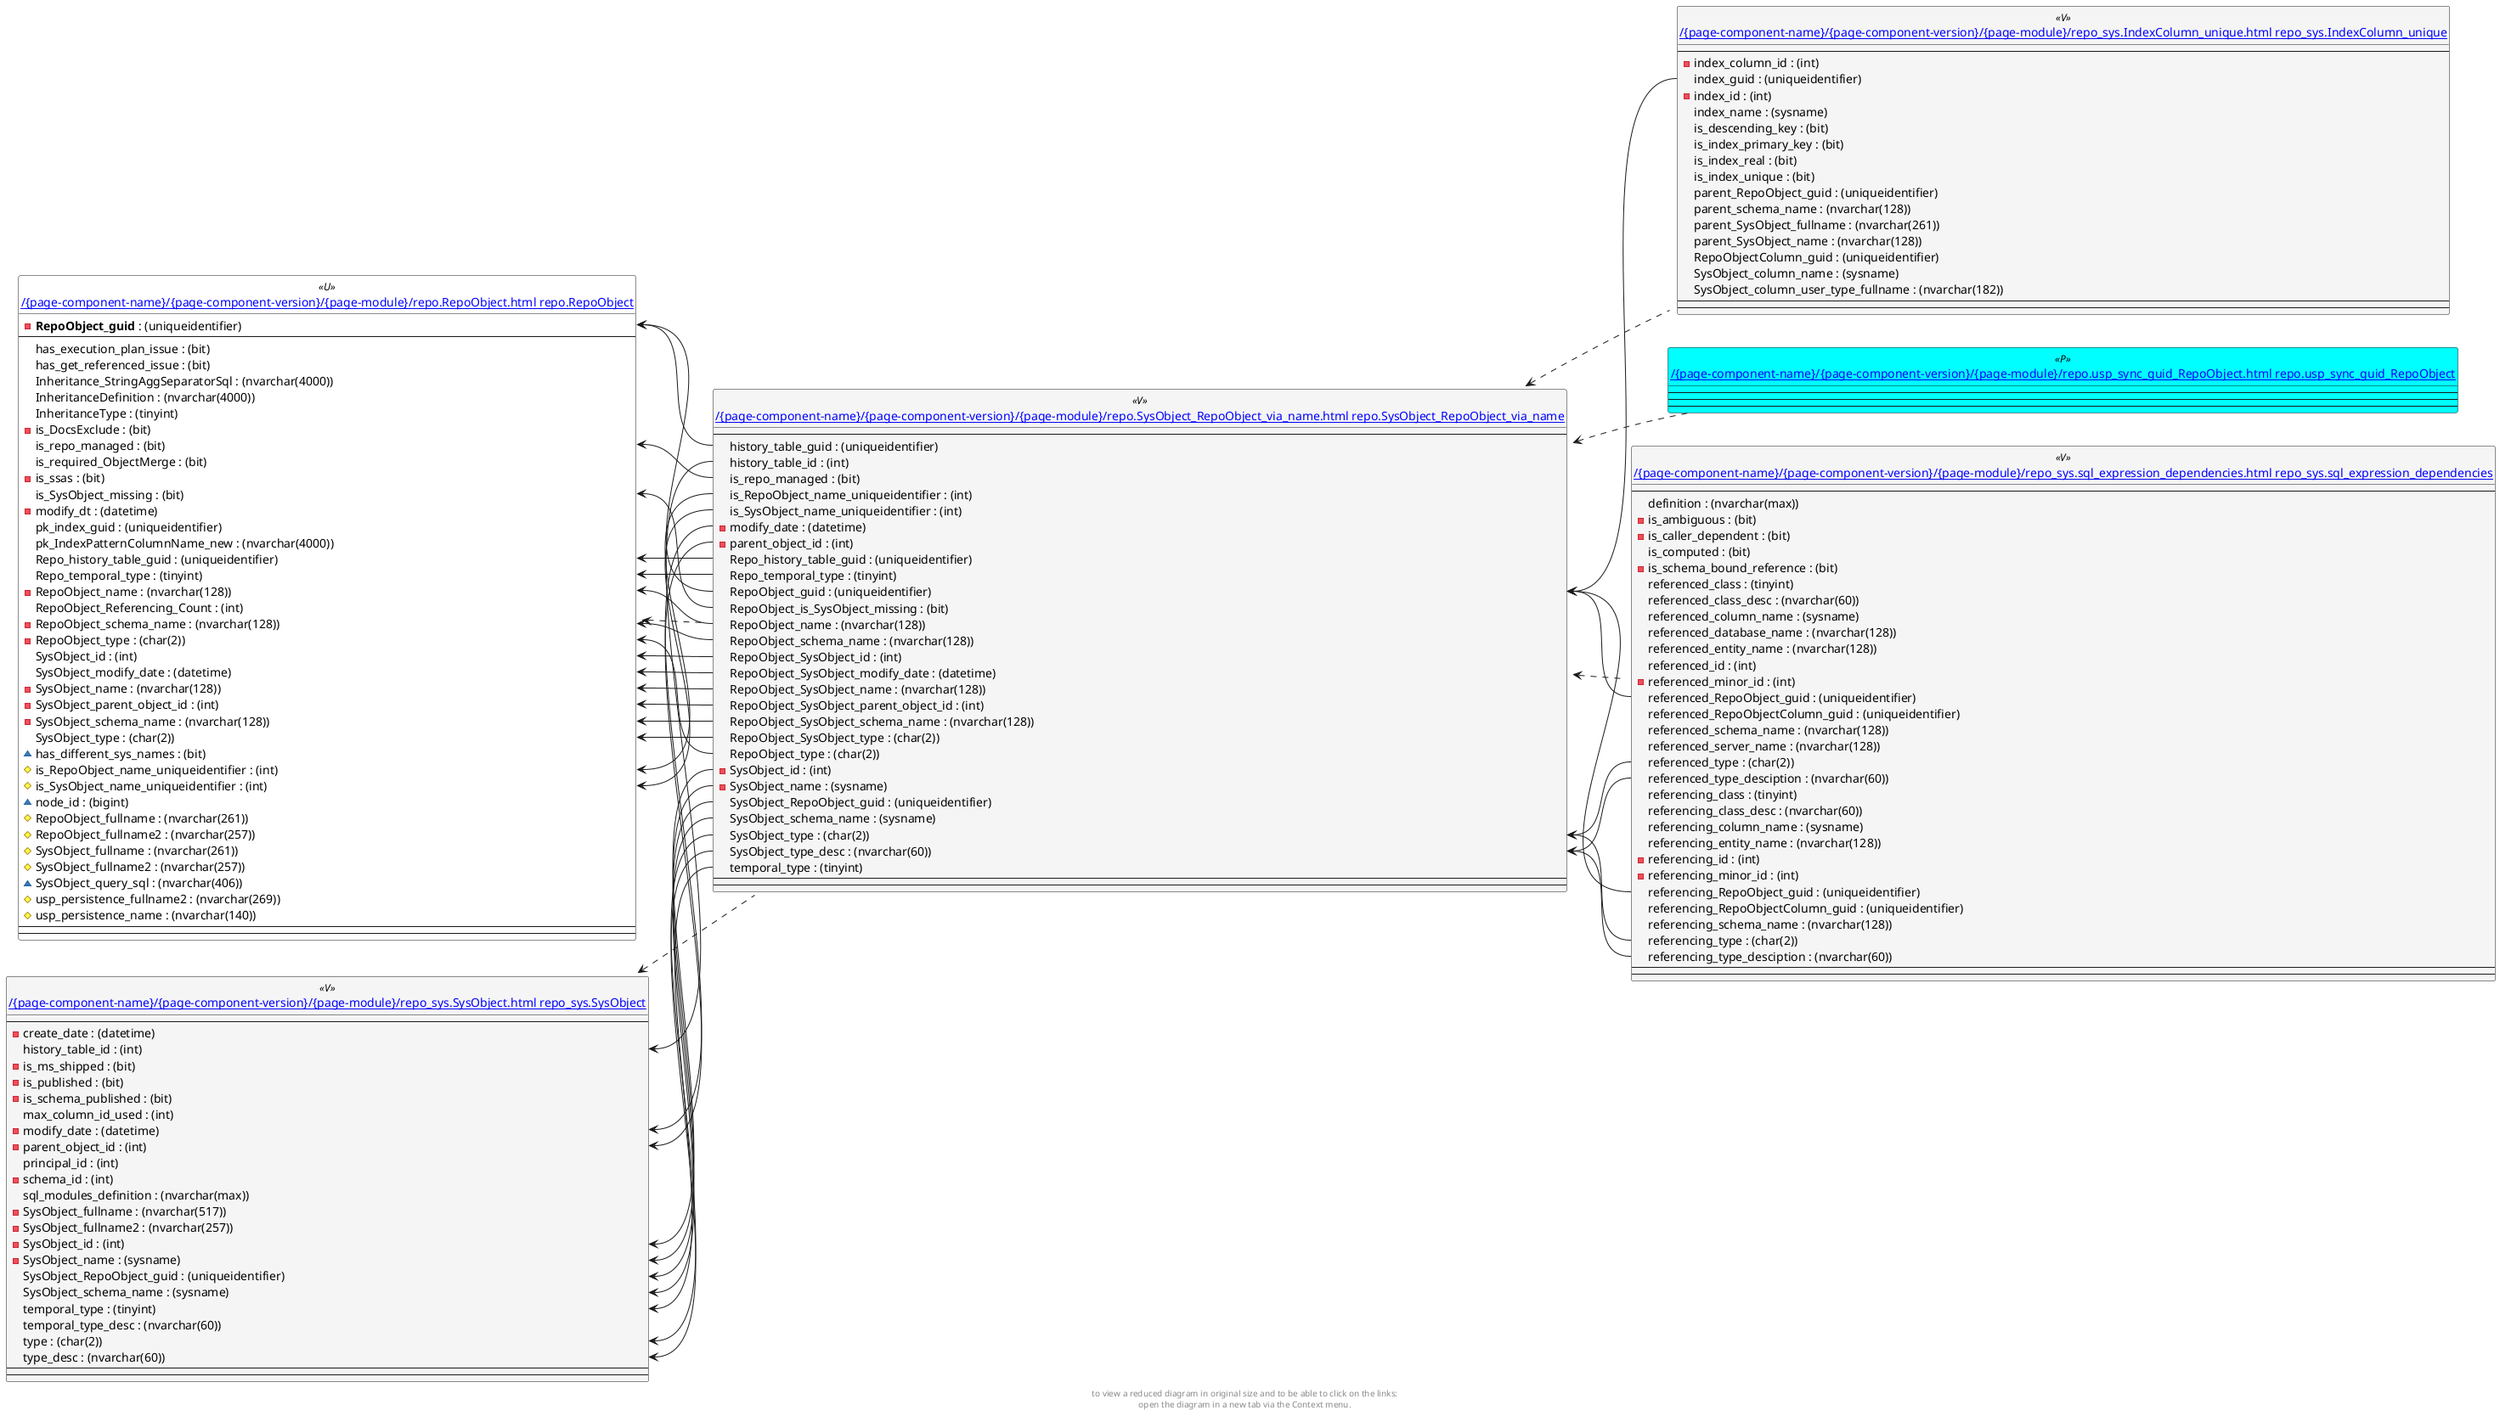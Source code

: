 @startuml
left to right direction
'top to bottom direction
hide circle
'avoide "." issues:
set namespaceSeparator none


skinparam class {
  BackgroundColor White
  BackgroundColor<<FN>> Yellow
  BackgroundColor<<FS>> Yellow
  BackgroundColor<<FT>> LightGray
  BackgroundColor<<IF>> Yellow
  BackgroundColor<<IS>> Yellow
  BackgroundColor<<P>> Aqua
  BackgroundColor<<PC>> Aqua
  BackgroundColor<<SN>> Yellow
  BackgroundColor<<SO>> SlateBlue
  BackgroundColor<<TF>> LightGray
  BackgroundColor<<TR>> Tomato
  BackgroundColor<<U>> White
  BackgroundColor<<V>> WhiteSmoke
  BackgroundColor<<X>> Aqua
}


entity "[[{site-url}/{page-component-name}/{page-component-version}/{page-module}/repo.RepoObject.html repo.RepoObject]]" as repo.RepoObject << U >> {
  - **RepoObject_guid** : (uniqueidentifier)
  --
  has_execution_plan_issue : (bit)
  has_get_referenced_issue : (bit)
  Inheritance_StringAggSeparatorSql : (nvarchar(4000))
  InheritanceDefinition : (nvarchar(4000))
  InheritanceType : (tinyint)
  - is_DocsExclude : (bit)
  is_repo_managed : (bit)
  is_required_ObjectMerge : (bit)
  - is_ssas : (bit)
  is_SysObject_missing : (bit)
  - modify_dt : (datetime)
  pk_index_guid : (uniqueidentifier)
  pk_IndexPatternColumnName_new : (nvarchar(4000))
  Repo_history_table_guid : (uniqueidentifier)
  Repo_temporal_type : (tinyint)
  - RepoObject_name : (nvarchar(128))
  RepoObject_Referencing_Count : (int)
  - RepoObject_schema_name : (nvarchar(128))
  - RepoObject_type : (char(2))
  SysObject_id : (int)
  SysObject_modify_date : (datetime)
  - SysObject_name : (nvarchar(128))
  - SysObject_parent_object_id : (int)
  - SysObject_schema_name : (nvarchar(128))
  SysObject_type : (char(2))
  ~ has_different_sys_names : (bit)
  # is_RepoObject_name_uniqueidentifier : (int)
  # is_SysObject_name_uniqueidentifier : (int)
  ~ node_id : (bigint)
  # RepoObject_fullname : (nvarchar(261))
  # RepoObject_fullname2 : (nvarchar(257))
  # SysObject_fullname : (nvarchar(261))
  # SysObject_fullname2 : (nvarchar(257))
  ~ SysObject_query_sql : (nvarchar(406))
  # usp_persistence_fullname2 : (nvarchar(269))
  # usp_persistence_name : (nvarchar(140))
  --
  --
}

entity "[[{site-url}/{page-component-name}/{page-component-version}/{page-module}/repo.SysObject_RepoObject_via_name.html repo.SysObject_RepoObject_via_name]]" as repo.SysObject_RepoObject_via_name << V >> {
  --
  history_table_guid : (uniqueidentifier)
  history_table_id : (int)
  is_repo_managed : (bit)
  is_RepoObject_name_uniqueidentifier : (int)
  is_SysObject_name_uniqueidentifier : (int)
  - modify_date : (datetime)
  - parent_object_id : (int)
  Repo_history_table_guid : (uniqueidentifier)
  Repo_temporal_type : (tinyint)
  RepoObject_guid : (uniqueidentifier)
  RepoObject_is_SysObject_missing : (bit)
  RepoObject_name : (nvarchar(128))
  RepoObject_schema_name : (nvarchar(128))
  RepoObject_SysObject_id : (int)
  RepoObject_SysObject_modify_date : (datetime)
  RepoObject_SysObject_name : (nvarchar(128))
  RepoObject_SysObject_parent_object_id : (int)
  RepoObject_SysObject_schema_name : (nvarchar(128))
  RepoObject_SysObject_type : (char(2))
  RepoObject_type : (char(2))
  - SysObject_id : (int)
  - SysObject_name : (sysname)
  SysObject_RepoObject_guid : (uniqueidentifier)
  SysObject_schema_name : (sysname)
  SysObject_type : (char(2))
  SysObject_type_desc : (nvarchar(60))
  temporal_type : (tinyint)
  --
  --
}

entity "[[{site-url}/{page-component-name}/{page-component-version}/{page-module}/repo.usp_sync_guid_RepoObject.html repo.usp_sync_guid_RepoObject]]" as repo.usp_sync_guid_RepoObject << P >> {
  --
  --
  --
}

entity "[[{site-url}/{page-component-name}/{page-component-version}/{page-module}/repo_sys.IndexColumn_unique.html repo_sys.IndexColumn_unique]]" as repo_sys.IndexColumn_unique << V >> {
  --
  - index_column_id : (int)
  index_guid : (uniqueidentifier)
  - index_id : (int)
  index_name : (sysname)
  is_descending_key : (bit)
  is_index_primary_key : (bit)
  is_index_real : (bit)
  is_index_unique : (bit)
  parent_RepoObject_guid : (uniqueidentifier)
  parent_schema_name : (nvarchar(128))
  parent_SysObject_fullname : (nvarchar(261))
  parent_SysObject_name : (nvarchar(128))
  RepoObjectColumn_guid : (uniqueidentifier)
  SysObject_column_name : (sysname)
  SysObject_column_user_type_fullname : (nvarchar(182))
  --
  --
}

entity "[[{site-url}/{page-component-name}/{page-component-version}/{page-module}/repo_sys.sql_expression_dependencies.html repo_sys.sql_expression_dependencies]]" as repo_sys.sql_expression_dependencies << V >> {
  --
  definition : (nvarchar(max))
  - is_ambiguous : (bit)
  - is_caller_dependent : (bit)
  is_computed : (bit)
  - is_schema_bound_reference : (bit)
  referenced_class : (tinyint)
  referenced_class_desc : (nvarchar(60))
  referenced_column_name : (sysname)
  referenced_database_name : (nvarchar(128))
  referenced_entity_name : (nvarchar(128))
  referenced_id : (int)
  - referenced_minor_id : (int)
  referenced_RepoObject_guid : (uniqueidentifier)
  referenced_RepoObjectColumn_guid : (uniqueidentifier)
  referenced_schema_name : (nvarchar(128))
  referenced_server_name : (nvarchar(128))
  referenced_type : (char(2))
  referenced_type_desciption : (nvarchar(60))
  referencing_class : (tinyint)
  referencing_class_desc : (nvarchar(60))
  referencing_column_name : (sysname)
  referencing_entity_name : (nvarchar(128))
  - referencing_id : (int)
  - referencing_minor_id : (int)
  referencing_RepoObject_guid : (uniqueidentifier)
  referencing_RepoObjectColumn_guid : (uniqueidentifier)
  referencing_schema_name : (nvarchar(128))
  referencing_type : (char(2))
  referencing_type_desciption : (nvarchar(60))
  --
  --
}

entity "[[{site-url}/{page-component-name}/{page-component-version}/{page-module}/repo_sys.SysObject.html repo_sys.SysObject]]" as repo_sys.SysObject << V >> {
  --
  - create_date : (datetime)
  history_table_id : (int)
  - is_ms_shipped : (bit)
  - is_published : (bit)
  - is_schema_published : (bit)
  max_column_id_used : (int)
  - modify_date : (datetime)
  - parent_object_id : (int)
  principal_id : (int)
  - schema_id : (int)
  sql_modules_definition : (nvarchar(max))
  - SysObject_fullname : (nvarchar(517))
  - SysObject_fullname2 : (nvarchar(257))
  - SysObject_id : (int)
  - SysObject_name : (sysname)
  SysObject_RepoObject_guid : (uniqueidentifier)
  SysObject_schema_name : (sysname)
  temporal_type : (tinyint)
  temporal_type_desc : (nvarchar(60))
  type : (char(2))
  type_desc : (nvarchar(60))
  --
  --
}

repo.RepoObject <.. repo.SysObject_RepoObject_via_name
repo.SysObject_RepoObject_via_name <.. repo_sys.IndexColumn_unique
repo.SysObject_RepoObject_via_name <.. repo_sys.sql_expression_dependencies
repo.SysObject_RepoObject_via_name <.. repo.usp_sync_guid_RepoObject
repo_sys.SysObject <.. repo.SysObject_RepoObject_via_name
repo.RepoObject::is_repo_managed <-- repo.SysObject_RepoObject_via_name::is_repo_managed
repo.RepoObject::is_RepoObject_name_uniqueidentifier <-- repo.SysObject_RepoObject_via_name::is_RepoObject_name_uniqueidentifier
repo.RepoObject::is_SysObject_missing <-- repo.SysObject_RepoObject_via_name::RepoObject_is_SysObject_missing
repo.RepoObject::is_SysObject_name_uniqueidentifier <-- repo.SysObject_RepoObject_via_name::is_SysObject_name_uniqueidentifier
repo.RepoObject::Repo_history_table_guid <-- repo.SysObject_RepoObject_via_name::Repo_history_table_guid
repo.RepoObject::Repo_temporal_type <-- repo.SysObject_RepoObject_via_name::Repo_temporal_type
repo.RepoObject::RepoObject_guid <-- repo.SysObject_RepoObject_via_name::history_table_guid
repo.RepoObject::RepoObject_guid <-- repo.SysObject_RepoObject_via_name::RepoObject_guid
repo.RepoObject::RepoObject_name <-- repo.SysObject_RepoObject_via_name::RepoObject_name
repo.RepoObject::RepoObject_schema_name <-- repo.SysObject_RepoObject_via_name::RepoObject_schema_name
repo.RepoObject::RepoObject_type <-- repo.SysObject_RepoObject_via_name::RepoObject_type
repo.RepoObject::SysObject_id <-- repo.SysObject_RepoObject_via_name::RepoObject_SysObject_id
repo.RepoObject::SysObject_modify_date <-- repo.SysObject_RepoObject_via_name::RepoObject_SysObject_modify_date
repo.RepoObject::SysObject_name <-- repo.SysObject_RepoObject_via_name::RepoObject_SysObject_name
repo.RepoObject::SysObject_parent_object_id <-- repo.SysObject_RepoObject_via_name::RepoObject_SysObject_parent_object_id
repo.RepoObject::SysObject_schema_name <-- repo.SysObject_RepoObject_via_name::RepoObject_SysObject_schema_name
repo.RepoObject::SysObject_type <-- repo.SysObject_RepoObject_via_name::RepoObject_SysObject_type
repo.SysObject_RepoObject_via_name::RepoObject_guid <-- repo_sys.IndexColumn_unique::index_guid
repo.SysObject_RepoObject_via_name::RepoObject_guid <-- repo_sys.sql_expression_dependencies::referencing_RepoObject_guid
repo.SysObject_RepoObject_via_name::RepoObject_guid <-- repo_sys.sql_expression_dependencies::referenced_RepoObject_guid
repo.SysObject_RepoObject_via_name::SysObject_type <-- repo_sys.sql_expression_dependencies::referencing_type
repo.SysObject_RepoObject_via_name::SysObject_type <-- repo_sys.sql_expression_dependencies::referenced_type
repo.SysObject_RepoObject_via_name::SysObject_type_desc <-- repo_sys.sql_expression_dependencies::referencing_type_desciption
repo.SysObject_RepoObject_via_name::SysObject_type_desc <-- repo_sys.sql_expression_dependencies::referenced_type_desciption
repo_sys.SysObject::history_table_id <-- repo.SysObject_RepoObject_via_name::history_table_id
repo_sys.SysObject::modify_date <-- repo.SysObject_RepoObject_via_name::modify_date
repo_sys.SysObject::parent_object_id <-- repo.SysObject_RepoObject_via_name::parent_object_id
repo_sys.SysObject::SysObject_id <-- repo.SysObject_RepoObject_via_name::SysObject_id
repo_sys.SysObject::SysObject_name <-- repo.SysObject_RepoObject_via_name::SysObject_name
repo_sys.SysObject::SysObject_RepoObject_guid <-- repo.SysObject_RepoObject_via_name::SysObject_RepoObject_guid
repo_sys.SysObject::SysObject_schema_name <-- repo.SysObject_RepoObject_via_name::SysObject_schema_name
repo_sys.SysObject::temporal_type <-- repo.SysObject_RepoObject_via_name::temporal_type
repo_sys.SysObject::type <-- repo.SysObject_RepoObject_via_name::SysObject_type
repo_sys.SysObject::type_desc <-- repo.SysObject_RepoObject_via_name::SysObject_type_desc
footer
to view a reduced diagram in original size and to be able to click on the links:
open the diagram in a new tab via the Context menu.
end footer

@enduml

